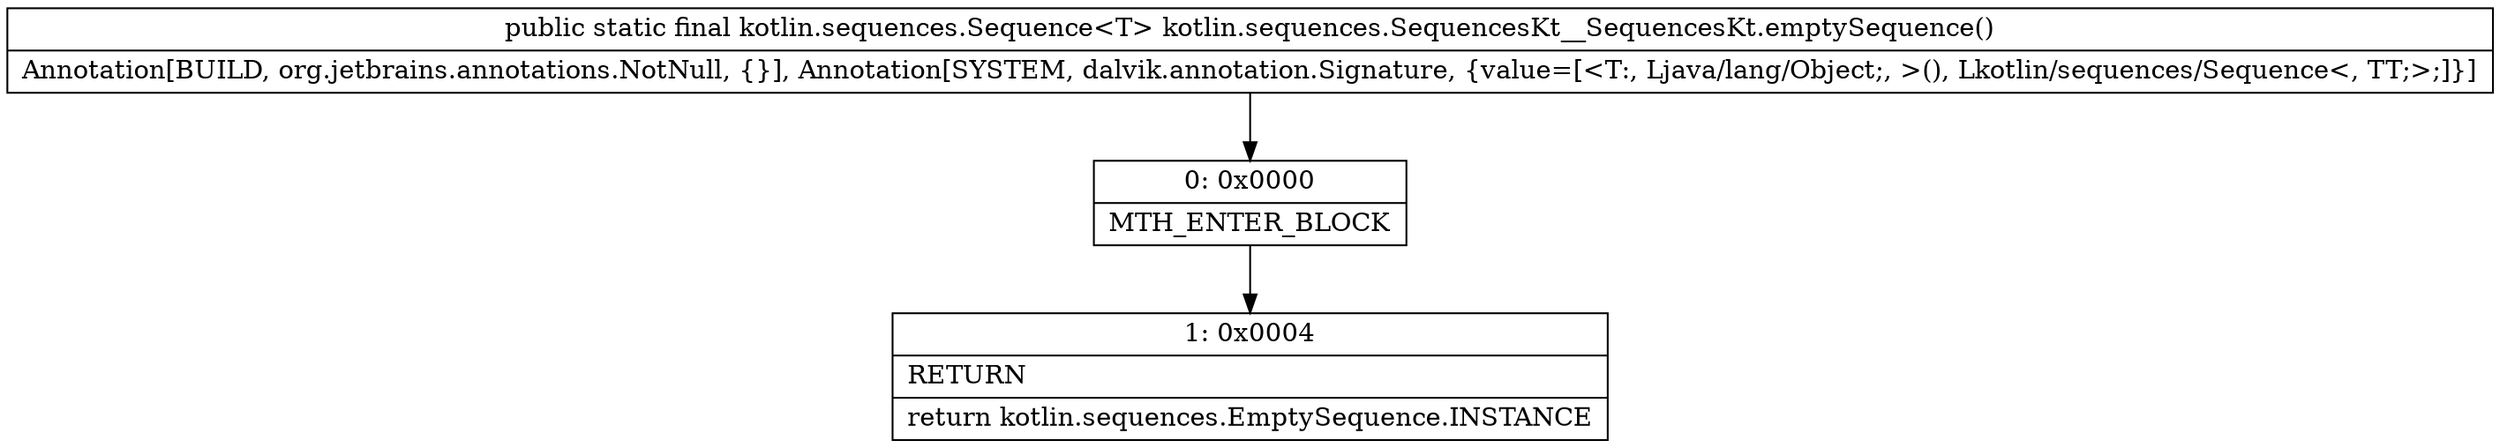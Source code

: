 digraph "CFG forkotlin.sequences.SequencesKt__SequencesKt.emptySequence()Lkotlin\/sequences\/Sequence;" {
Node_0 [shape=record,label="{0\:\ 0x0000|MTH_ENTER_BLOCK\l}"];
Node_1 [shape=record,label="{1\:\ 0x0004|RETURN\l|return kotlin.sequences.EmptySequence.INSTANCE\l}"];
MethodNode[shape=record,label="{public static final kotlin.sequences.Sequence\<T\> kotlin.sequences.SequencesKt__SequencesKt.emptySequence()  | Annotation[BUILD, org.jetbrains.annotations.NotNull, \{\}], Annotation[SYSTEM, dalvik.annotation.Signature, \{value=[\<T:, Ljava\/lang\/Object;, \>(), Lkotlin\/sequences\/Sequence\<, TT;\>;]\}]\l}"];
MethodNode -> Node_0;
Node_0 -> Node_1;
}

